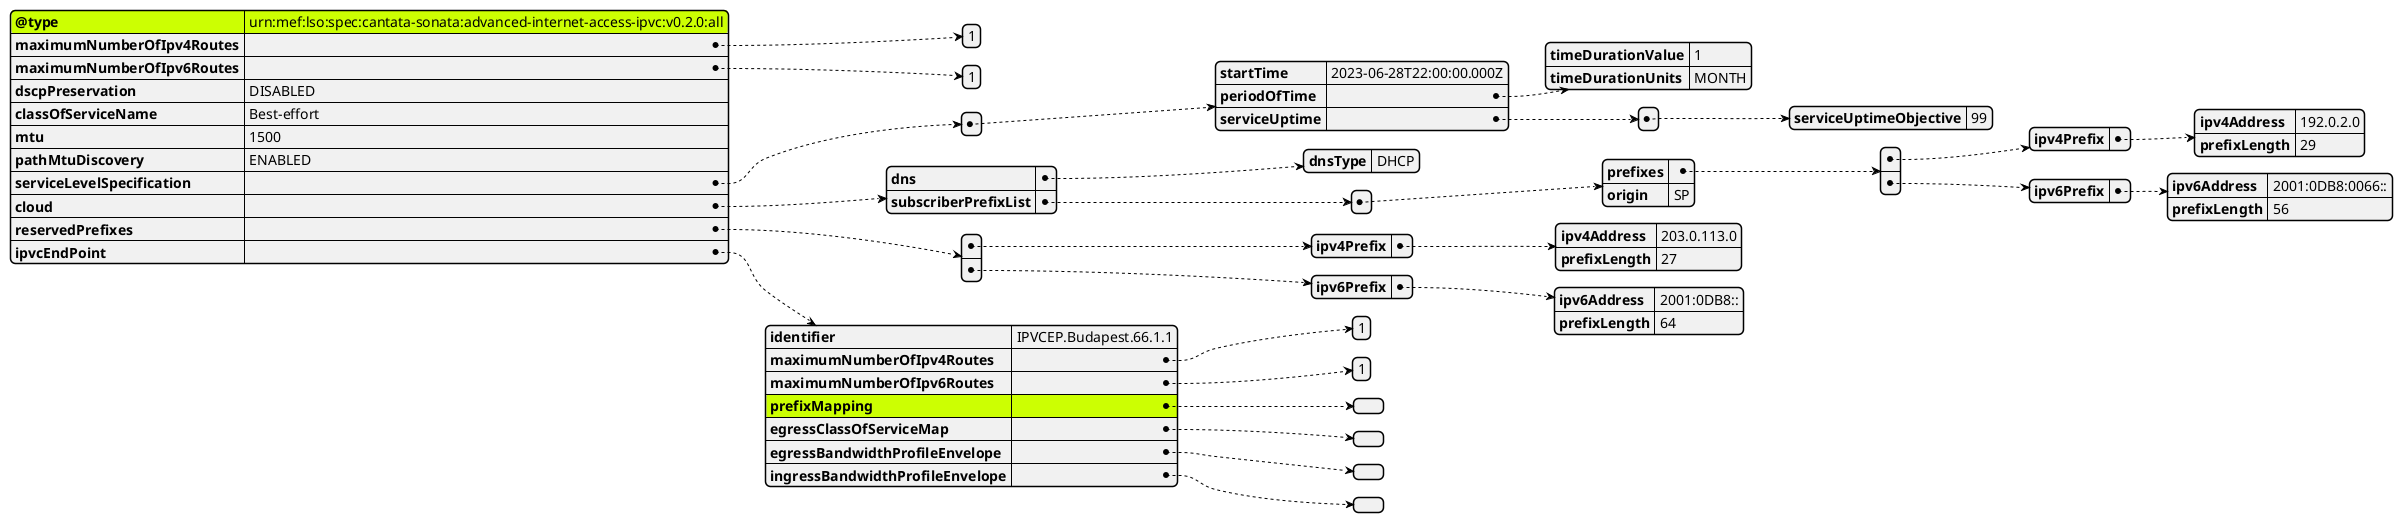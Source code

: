 @startjson

#highlight "@type"
#highlight "ipvcEndPoint" / "prefixMapping"
{
  "@type": "urn:mef:lso:spec:cantata-sonata:advanced-internet-access-ipvc:v0.2.0:all",
  "maximumNumberOfIpv4Routes": [1],
  "maximumNumberOfIpv6Routes": [1],
  "dscpPreservation": "DISABLED",
  "classOfServiceName": "Best-effort",
  "mtu": 1500,
  "pathMtuDiscovery": "ENABLED",
  "serviceLevelSpecification": [
    {
      "startTime": "2023-06-28T22:00:00.000Z",
      "periodOfTime": {
        "timeDurationValue": 1,
        "timeDurationUnits": "MONTH"
      },
      "serviceUptime": [
        {
          "serviceUptimeObjective": 99
        }
      ]
    }
  ],
  "cloud": {
    "dns": {
      "dnsType": "DHCP"
    },
    "subscriberPrefixList": [
      {
        "prefixes": [
          {
            "ipv4Prefix": {
              "ipv4Address": "192.0.2.0",
              "prefixLength": 29
            }
          },
          {
            "ipv6Prefix": {
              "ipv6Address": "2001:0DB8:0066::",
              "prefixLength": 56
            }
          }
        ],
        "origin": "SP"
      }
    ]
  },
  "reservedPrefixes": [
    {
      "ipv4Prefix": {
        "ipv4Address": "203.0.113.0",
        "prefixLength": 27
      }
    },
    {
      "ipv6Prefix": {
        "ipv6Address": "2001:0DB8::",
        "prefixLength": 64
      }
    }
  ],
  "ipvcEndPoint": {
    "identifier": "IPVCEP.Budapest.66.1.1",
    "maximumNumberOfIpv4Routes": [1],
    "maximumNumberOfIpv6Routes": [1],
    "prefixMapping": [],
    "egressClassOfServiceMap": [],
    "egressBandwidthProfileEnvelope": [],
    "ingressBandwidthProfileEnvelope": []
  }
}

@endjson